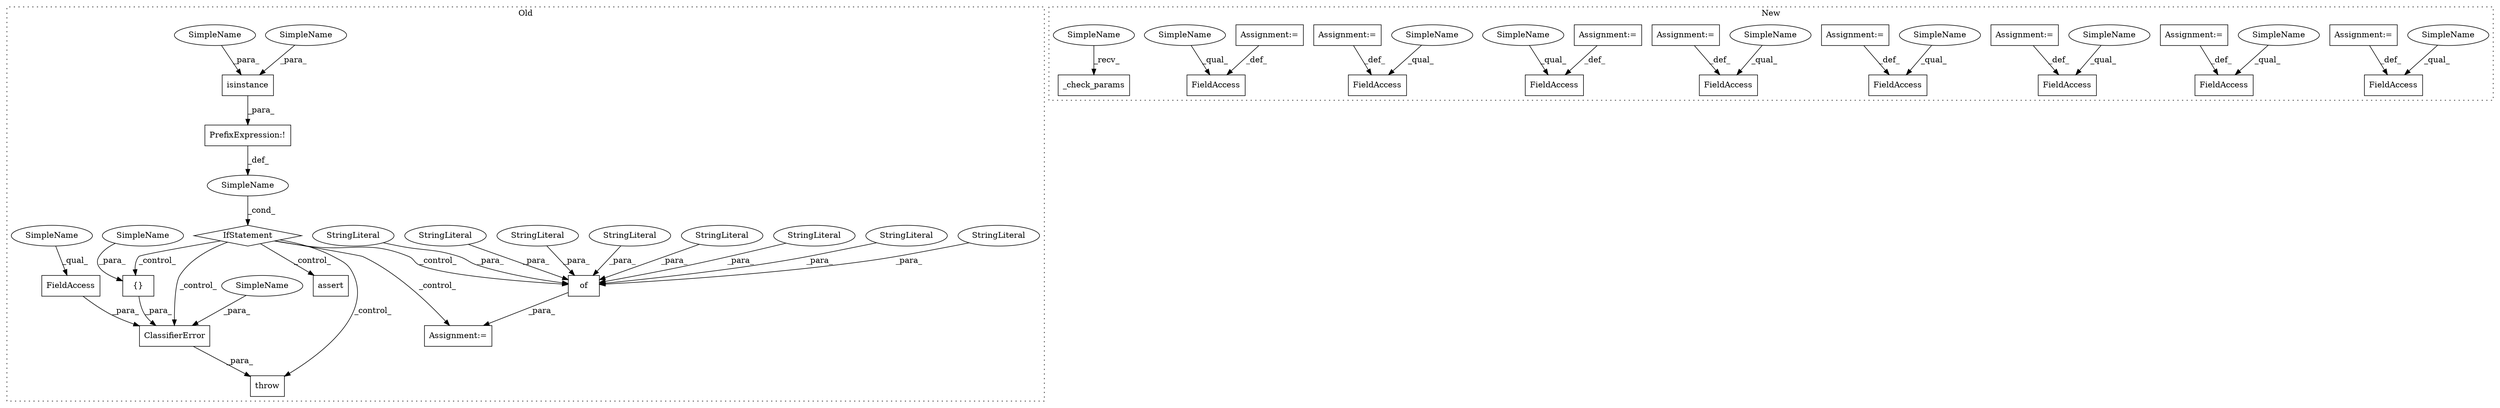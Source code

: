 digraph G {
subgraph cluster0 {
1 [label="isinstance" a="32" s="1243,1284" l="11,1" shape="box"];
3 [label="PrefixExpression:!" a="38" s="1242" l="1" shape="box"];
4 [label="throw" a="53" s="1295" l="6" shape="box"];
5 [label="IfStatement" a="25" s="1238,1285" l="4,2" shape="diamond"];
6 [label="SimpleName" a="42" s="" l="" shape="ellipse"];
7 [label="{}" a="4" s="1341,1361" l="1,1" shape="box"];
8 [label="assert" a="6" s="1650" l="7" shape="box"];
9 [label="of" a="32" s="1397,1643" l="3,1" shape="box"];
10 [label="ClassifierError" a="32" s="1301,1373" l="16,1" shape="box"];
11 [label="FieldAccess" a="22" s="1317" l="14" shape="box"];
20 [label="Assignment:=" a="7" s="1392" l="1" shape="box"];
21 [label="StringLiteral" a="45" s="1516" l="10" shape="ellipse"];
22 [label="StringLiteral" a="45" s="1566" l="13" shape="ellipse"];
23 [label="StringLiteral" a="45" s="1592" l="14" shape="ellipse"];
24 [label="StringLiteral" a="45" s="1444" l="15" shape="ellipse"];
25 [label="StringLiteral" a="45" s="1474" l="21" shape="ellipse"];
29 [label="StringLiteral" a="45" s="1620" l="12" shape="ellipse"];
30 [label="StringLiteral" a="45" s="1424" l="10" shape="ellipse"];
32 [label="StringLiteral" a="45" s="1400" l="12" shape="ellipse"];
37 [label="SimpleName" a="42" s="1265" l="19" shape="ellipse"];
38 [label="SimpleName" a="42" s="1342" l="19" shape="ellipse"];
39 [label="SimpleName" a="42" s="1363" l="10" shape="ellipse"];
40 [label="SimpleName" a="42" s="1254" l="10" shape="ellipse"];
41 [label="SimpleName" a="42" s="1317" l="4" shape="ellipse"];
label = "Old";
style="dotted";
}
subgraph cluster1 {
2 [label="_check_params" a="32" s="1535" l="15" shape="box"];
12 [label="FieldAccess" a="22" s="1498" l="15" shape="box"];
13 [label="FieldAccess" a="22" s="1362" l="13" shape="box"];
14 [label="FieldAccess" a="22" s="1246" l="13" shape="box"];
15 [label="FieldAccess" a="22" s="1312" l="24" shape="box"];
16 [label="FieldAccess" a="22" s="1390" l="18" shape="box"];
17 [label="FieldAccess" a="22" s="1428" l="16" shape="box"];
18 [label="FieldAccess" a="22" s="1274" l="18" shape="box"];
19 [label="FieldAccess" a="22" s="1462" l="17" shape="box"];
26 [label="Assignment:=" a="7" s="1444" l="1" shape="box"];
27 [label="Assignment:=" a="7" s="1292" l="1" shape="box"];
28 [label="Assignment:=" a="7" s="1259" l="1" shape="box"];
31 [label="Assignment:=" a="7" s="1336" l="1" shape="box"];
33 [label="Assignment:=" a="7" s="1408" l="1" shape="box"];
34 [label="Assignment:=" a="7" s="1479" l="1" shape="box"];
35 [label="Assignment:=" a="7" s="1375" l="1" shape="box"];
36 [label="Assignment:=" a="7" s="1513" l="1" shape="box"];
42 [label="SimpleName" a="42" s="1390" l="4" shape="ellipse"];
43 [label="SimpleName" a="42" s="1312" l="4" shape="ellipse"];
44 [label="SimpleName" a="42" s="1462" l="4" shape="ellipse"];
45 [label="SimpleName" a="42" s="1274" l="4" shape="ellipse"];
46 [label="SimpleName" a="42" s="1246" l="4" shape="ellipse"];
47 [label="SimpleName" a="42" s="1362" l="4" shape="ellipse"];
48 [label="SimpleName" a="42" s="1428" l="4" shape="ellipse"];
49 [label="SimpleName" a="42" s="1498" l="4" shape="ellipse"];
50 [label="SimpleName" a="42" s="1530" l="4" shape="ellipse"];
label = "New";
style="dotted";
}
1 -> 3 [label="_para_"];
3 -> 6 [label="_def_"];
5 -> 8 [label="_control_"];
5 -> 9 [label="_control_"];
5 -> 7 [label="_control_"];
5 -> 10 [label="_control_"];
5 -> 4 [label="_control_"];
5 -> 20 [label="_control_"];
6 -> 5 [label="_cond_"];
7 -> 10 [label="_para_"];
9 -> 20 [label="_para_"];
10 -> 4 [label="_para_"];
11 -> 10 [label="_para_"];
21 -> 9 [label="_para_"];
22 -> 9 [label="_para_"];
23 -> 9 [label="_para_"];
24 -> 9 [label="_para_"];
25 -> 9 [label="_para_"];
26 -> 17 [label="_def_"];
27 -> 18 [label="_def_"];
28 -> 14 [label="_def_"];
29 -> 9 [label="_para_"];
30 -> 9 [label="_para_"];
31 -> 15 [label="_def_"];
32 -> 9 [label="_para_"];
33 -> 16 [label="_def_"];
34 -> 19 [label="_def_"];
35 -> 13 [label="_def_"];
36 -> 12 [label="_def_"];
37 -> 1 [label="_para_"];
38 -> 7 [label="_para_"];
39 -> 10 [label="_para_"];
40 -> 1 [label="_para_"];
41 -> 11 [label="_qual_"];
42 -> 16 [label="_qual_"];
43 -> 15 [label="_qual_"];
44 -> 19 [label="_qual_"];
45 -> 18 [label="_qual_"];
46 -> 14 [label="_qual_"];
47 -> 13 [label="_qual_"];
48 -> 17 [label="_qual_"];
49 -> 12 [label="_qual_"];
50 -> 2 [label="_recv_"];
}